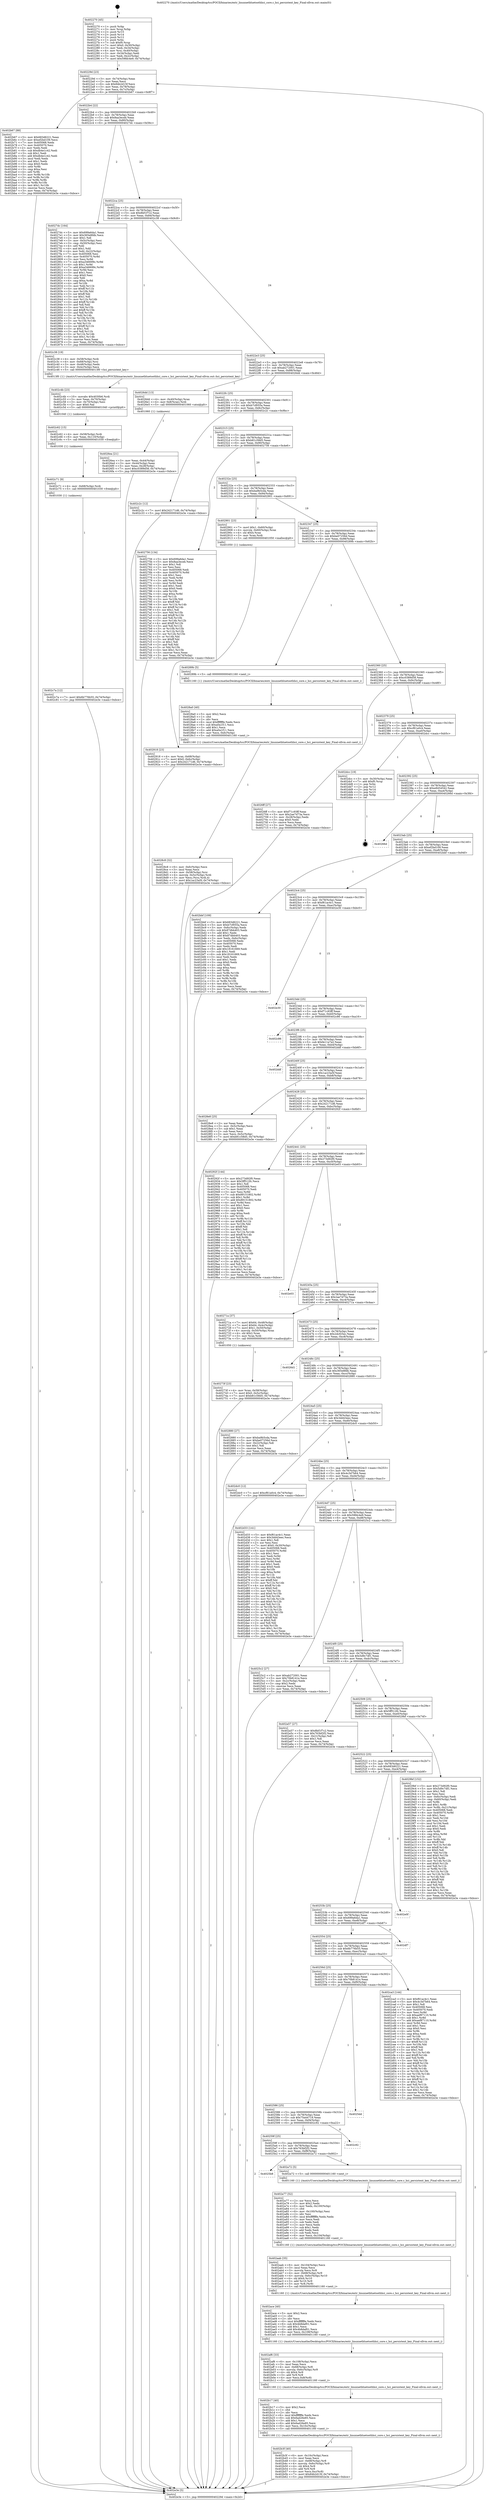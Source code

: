 digraph "0x402270" {
  label = "0x402270 (/mnt/c/Users/mathe/Desktop/tcc/POCII/binaries/extr_linuxnetbluetoothhci_core.c_hci_persistent_key_Final-ollvm.out::main(0))"
  labelloc = "t"
  node[shape=record]

  Entry [label="",width=0.3,height=0.3,shape=circle,fillcolor=black,style=filled]
  "0x40229d" [label="{
     0x40229d [23]\l
     | [instrs]\l
     &nbsp;&nbsp;0x40229d \<+3\>: mov -0x74(%rbp),%eax\l
     &nbsp;&nbsp;0x4022a0 \<+2\>: mov %eax,%ecx\l
     &nbsp;&nbsp;0x4022a2 \<+6\>: sub $0x84b2d15f,%ecx\l
     &nbsp;&nbsp;0x4022a8 \<+3\>: mov %eax,-0x78(%rbp)\l
     &nbsp;&nbsp;0x4022ab \<+3\>: mov %ecx,-0x7c(%rbp)\l
     &nbsp;&nbsp;0x4022ae \<+6\>: je 0000000000402b67 \<main+0x8f7\>\l
  }"]
  "0x402b67" [label="{
     0x402b67 [88]\l
     | [instrs]\l
     &nbsp;&nbsp;0x402b67 \<+5\>: mov $0x683d6221,%eax\l
     &nbsp;&nbsp;0x402b6c \<+5\>: mov $0xef2bd109,%ecx\l
     &nbsp;&nbsp;0x402b71 \<+7\>: mov 0x405068,%edx\l
     &nbsp;&nbsp;0x402b78 \<+7\>: mov 0x405070,%esi\l
     &nbsp;&nbsp;0x402b7f \<+2\>: mov %edx,%edi\l
     &nbsp;&nbsp;0x402b81 \<+6\>: sub $0xdb4e1c42,%edi\l
     &nbsp;&nbsp;0x402b87 \<+3\>: sub $0x1,%edi\l
     &nbsp;&nbsp;0x402b8a \<+6\>: add $0xdb4e1c42,%edi\l
     &nbsp;&nbsp;0x402b90 \<+3\>: imul %edi,%edx\l
     &nbsp;&nbsp;0x402b93 \<+3\>: and $0x1,%edx\l
     &nbsp;&nbsp;0x402b96 \<+3\>: cmp $0x0,%edx\l
     &nbsp;&nbsp;0x402b99 \<+4\>: sete %r8b\l
     &nbsp;&nbsp;0x402b9d \<+3\>: cmp $0xa,%esi\l
     &nbsp;&nbsp;0x402ba0 \<+4\>: setl %r9b\l
     &nbsp;&nbsp;0x402ba4 \<+3\>: mov %r8b,%r10b\l
     &nbsp;&nbsp;0x402ba7 \<+3\>: and %r9b,%r10b\l
     &nbsp;&nbsp;0x402baa \<+3\>: xor %r9b,%r8b\l
     &nbsp;&nbsp;0x402bad \<+3\>: or %r8b,%r10b\l
     &nbsp;&nbsp;0x402bb0 \<+4\>: test $0x1,%r10b\l
     &nbsp;&nbsp;0x402bb4 \<+3\>: cmovne %ecx,%eax\l
     &nbsp;&nbsp;0x402bb7 \<+3\>: mov %eax,-0x74(%rbp)\l
     &nbsp;&nbsp;0x402bba \<+5\>: jmp 0000000000402e3e \<main+0xbce\>\l
  }"]
  "0x4022b4" [label="{
     0x4022b4 [22]\l
     | [instrs]\l
     &nbsp;&nbsp;0x4022b4 \<+5\>: jmp 00000000004022b9 \<main+0x49\>\l
     &nbsp;&nbsp;0x4022b9 \<+3\>: mov -0x78(%rbp),%eax\l
     &nbsp;&nbsp;0x4022bc \<+5\>: sub $0x8aa3eceb,%eax\l
     &nbsp;&nbsp;0x4022c1 \<+3\>: mov %eax,-0x80(%rbp)\l
     &nbsp;&nbsp;0x4022c4 \<+6\>: je 00000000004027dc \<main+0x56c\>\l
  }"]
  Exit [label="",width=0.3,height=0.3,shape=circle,fillcolor=black,style=filled,peripheries=2]
  "0x4027dc" [label="{
     0x4027dc [164]\l
     | [instrs]\l
     &nbsp;&nbsp;0x4027dc \<+5\>: mov $0x699a6da1,%eax\l
     &nbsp;&nbsp;0x4027e1 \<+5\>: mov $0x365e8fdb,%ecx\l
     &nbsp;&nbsp;0x4027e6 \<+2\>: mov $0x1,%dl\l
     &nbsp;&nbsp;0x4027e8 \<+3\>: mov -0x5c(%rbp),%esi\l
     &nbsp;&nbsp;0x4027eb \<+3\>: cmp -0x50(%rbp),%esi\l
     &nbsp;&nbsp;0x4027ee \<+4\>: setl %dil\l
     &nbsp;&nbsp;0x4027f2 \<+4\>: and $0x1,%dil\l
     &nbsp;&nbsp;0x4027f6 \<+4\>: mov %dil,-0x22(%rbp)\l
     &nbsp;&nbsp;0x4027fa \<+7\>: mov 0x405068,%esi\l
     &nbsp;&nbsp;0x402801 \<+8\>: mov 0x405070,%r8d\l
     &nbsp;&nbsp;0x402809 \<+3\>: mov %esi,%r9d\l
     &nbsp;&nbsp;0x40280c \<+7\>: sub $0xa346699c,%r9d\l
     &nbsp;&nbsp;0x402813 \<+4\>: sub $0x1,%r9d\l
     &nbsp;&nbsp;0x402817 \<+7\>: add $0xa346699c,%r9d\l
     &nbsp;&nbsp;0x40281e \<+4\>: imul %r9d,%esi\l
     &nbsp;&nbsp;0x402822 \<+3\>: and $0x1,%esi\l
     &nbsp;&nbsp;0x402825 \<+3\>: cmp $0x0,%esi\l
     &nbsp;&nbsp;0x402828 \<+4\>: sete %dil\l
     &nbsp;&nbsp;0x40282c \<+4\>: cmp $0xa,%r8d\l
     &nbsp;&nbsp;0x402830 \<+4\>: setl %r10b\l
     &nbsp;&nbsp;0x402834 \<+3\>: mov %dil,%r11b\l
     &nbsp;&nbsp;0x402837 \<+4\>: xor $0xff,%r11b\l
     &nbsp;&nbsp;0x40283b \<+3\>: mov %r10b,%bl\l
     &nbsp;&nbsp;0x40283e \<+3\>: xor $0xff,%bl\l
     &nbsp;&nbsp;0x402841 \<+3\>: xor $0x1,%dl\l
     &nbsp;&nbsp;0x402844 \<+3\>: mov %r11b,%r14b\l
     &nbsp;&nbsp;0x402847 \<+4\>: and $0xff,%r14b\l
     &nbsp;&nbsp;0x40284b \<+3\>: and %dl,%dil\l
     &nbsp;&nbsp;0x40284e \<+3\>: mov %bl,%r15b\l
     &nbsp;&nbsp;0x402851 \<+4\>: and $0xff,%r15b\l
     &nbsp;&nbsp;0x402855 \<+3\>: and %dl,%r10b\l
     &nbsp;&nbsp;0x402858 \<+3\>: or %dil,%r14b\l
     &nbsp;&nbsp;0x40285b \<+3\>: or %r10b,%r15b\l
     &nbsp;&nbsp;0x40285e \<+3\>: xor %r15b,%r14b\l
     &nbsp;&nbsp;0x402861 \<+3\>: or %bl,%r11b\l
     &nbsp;&nbsp;0x402864 \<+4\>: xor $0xff,%r11b\l
     &nbsp;&nbsp;0x402868 \<+3\>: or $0x1,%dl\l
     &nbsp;&nbsp;0x40286b \<+3\>: and %dl,%r11b\l
     &nbsp;&nbsp;0x40286e \<+3\>: or %r11b,%r14b\l
     &nbsp;&nbsp;0x402871 \<+4\>: test $0x1,%r14b\l
     &nbsp;&nbsp;0x402875 \<+3\>: cmovne %ecx,%eax\l
     &nbsp;&nbsp;0x402878 \<+3\>: mov %eax,-0x74(%rbp)\l
     &nbsp;&nbsp;0x40287b \<+5\>: jmp 0000000000402e3e \<main+0xbce\>\l
  }"]
  "0x4022ca" [label="{
     0x4022ca [25]\l
     | [instrs]\l
     &nbsp;&nbsp;0x4022ca \<+5\>: jmp 00000000004022cf \<main+0x5f\>\l
     &nbsp;&nbsp;0x4022cf \<+3\>: mov -0x78(%rbp),%eax\l
     &nbsp;&nbsp;0x4022d2 \<+5\>: sub $0x8bf1f7c2,%eax\l
     &nbsp;&nbsp;0x4022d7 \<+6\>: mov %eax,-0x84(%rbp)\l
     &nbsp;&nbsp;0x4022dd \<+6\>: je 0000000000402c38 \<main+0x9c8\>\l
  }"]
  "0x402c7a" [label="{
     0x402c7a [12]\l
     | [instrs]\l
     &nbsp;&nbsp;0x402c7a \<+7\>: movl $0x6b776b55,-0x74(%rbp)\l
     &nbsp;&nbsp;0x402c81 \<+5\>: jmp 0000000000402e3e \<main+0xbce\>\l
  }"]
  "0x402c38" [label="{
     0x402c38 [19]\l
     | [instrs]\l
     &nbsp;&nbsp;0x402c38 \<+4\>: mov -0x58(%rbp),%rdi\l
     &nbsp;&nbsp;0x402c3c \<+4\>: mov -0x68(%rbp),%rsi\l
     &nbsp;&nbsp;0x402c40 \<+3\>: mov -0x48(%rbp),%edx\l
     &nbsp;&nbsp;0x402c43 \<+3\>: mov -0x4c(%rbp),%ecx\l
     &nbsp;&nbsp;0x402c46 \<+5\>: call 00000000004013f0 \<hci_persistent_key\>\l
     | [calls]\l
     &nbsp;&nbsp;0x4013f0 \{1\} (/mnt/c/Users/mathe/Desktop/tcc/POCII/binaries/extr_linuxnetbluetoothhci_core.c_hci_persistent_key_Final-ollvm.out::hci_persistent_key)\l
  }"]
  "0x4022e3" [label="{
     0x4022e3 [25]\l
     | [instrs]\l
     &nbsp;&nbsp;0x4022e3 \<+5\>: jmp 00000000004022e8 \<main+0x78\>\l
     &nbsp;&nbsp;0x4022e8 \<+3\>: mov -0x78(%rbp),%eax\l
     &nbsp;&nbsp;0x4022eb \<+5\>: sub $0xab272001,%eax\l
     &nbsp;&nbsp;0x4022f0 \<+6\>: mov %eax,-0x88(%rbp)\l
     &nbsp;&nbsp;0x4022f6 \<+6\>: je 00000000004026dd \<main+0x46d\>\l
  }"]
  "0x402c71" [label="{
     0x402c71 [9]\l
     | [instrs]\l
     &nbsp;&nbsp;0x402c71 \<+4\>: mov -0x68(%rbp),%rdi\l
     &nbsp;&nbsp;0x402c75 \<+5\>: call 0000000000401030 \<free@plt\>\l
     | [calls]\l
     &nbsp;&nbsp;0x401030 \{1\} (unknown)\l
  }"]
  "0x4026dd" [label="{
     0x4026dd [13]\l
     | [instrs]\l
     &nbsp;&nbsp;0x4026dd \<+4\>: mov -0x40(%rbp),%rax\l
     &nbsp;&nbsp;0x4026e1 \<+4\>: mov 0x8(%rax),%rdi\l
     &nbsp;&nbsp;0x4026e5 \<+5\>: call 0000000000401060 \<atoi@plt\>\l
     | [calls]\l
     &nbsp;&nbsp;0x401060 \{1\} (unknown)\l
  }"]
  "0x4022fc" [label="{
     0x4022fc [25]\l
     | [instrs]\l
     &nbsp;&nbsp;0x4022fc \<+5\>: jmp 0000000000402301 \<main+0x91\>\l
     &nbsp;&nbsp;0x402301 \<+3\>: mov -0x78(%rbp),%eax\l
     &nbsp;&nbsp;0x402304 \<+5\>: sub $0xb7cf055a,%eax\l
     &nbsp;&nbsp;0x402309 \<+6\>: mov %eax,-0x8c(%rbp)\l
     &nbsp;&nbsp;0x40230f \<+6\>: je 0000000000402c2c \<main+0x9bc\>\l
  }"]
  "0x402c62" [label="{
     0x402c62 [15]\l
     | [instrs]\l
     &nbsp;&nbsp;0x402c62 \<+4\>: mov -0x58(%rbp),%rdi\l
     &nbsp;&nbsp;0x402c66 \<+6\>: mov %eax,-0x110(%rbp)\l
     &nbsp;&nbsp;0x402c6c \<+5\>: call 0000000000401030 \<free@plt\>\l
     | [calls]\l
     &nbsp;&nbsp;0x401030 \{1\} (unknown)\l
  }"]
  "0x402c2c" [label="{
     0x402c2c [12]\l
     | [instrs]\l
     &nbsp;&nbsp;0x402c2c \<+7\>: movl $0x242171d6,-0x74(%rbp)\l
     &nbsp;&nbsp;0x402c33 \<+5\>: jmp 0000000000402e3e \<main+0xbce\>\l
  }"]
  "0x402315" [label="{
     0x402315 [25]\l
     | [instrs]\l
     &nbsp;&nbsp;0x402315 \<+5\>: jmp 000000000040231a \<main+0xaa\>\l
     &nbsp;&nbsp;0x40231a \<+3\>: mov -0x78(%rbp),%eax\l
     &nbsp;&nbsp;0x40231d \<+5\>: sub $0xb81c58d5,%eax\l
     &nbsp;&nbsp;0x402322 \<+6\>: mov %eax,-0x90(%rbp)\l
     &nbsp;&nbsp;0x402328 \<+6\>: je 0000000000402756 \<main+0x4e6\>\l
  }"]
  "0x402c4b" [label="{
     0x402c4b [23]\l
     | [instrs]\l
     &nbsp;&nbsp;0x402c4b \<+10\>: movabs $0x4030b6,%rdi\l
     &nbsp;&nbsp;0x402c55 \<+3\>: mov %eax,-0x70(%rbp)\l
     &nbsp;&nbsp;0x402c58 \<+3\>: mov -0x70(%rbp),%esi\l
     &nbsp;&nbsp;0x402c5b \<+2\>: mov $0x0,%al\l
     &nbsp;&nbsp;0x402c5d \<+5\>: call 0000000000401040 \<printf@plt\>\l
     | [calls]\l
     &nbsp;&nbsp;0x401040 \{1\} (unknown)\l
  }"]
  "0x402756" [label="{
     0x402756 [134]\l
     | [instrs]\l
     &nbsp;&nbsp;0x402756 \<+5\>: mov $0x699a6da1,%eax\l
     &nbsp;&nbsp;0x40275b \<+5\>: mov $0x8aa3eceb,%ecx\l
     &nbsp;&nbsp;0x402760 \<+2\>: mov $0x1,%dl\l
     &nbsp;&nbsp;0x402762 \<+2\>: xor %esi,%esi\l
     &nbsp;&nbsp;0x402764 \<+7\>: mov 0x405068,%edi\l
     &nbsp;&nbsp;0x40276b \<+8\>: mov 0x405070,%r8d\l
     &nbsp;&nbsp;0x402773 \<+3\>: sub $0x1,%esi\l
     &nbsp;&nbsp;0x402776 \<+3\>: mov %edi,%r9d\l
     &nbsp;&nbsp;0x402779 \<+3\>: add %esi,%r9d\l
     &nbsp;&nbsp;0x40277c \<+4\>: imul %r9d,%edi\l
     &nbsp;&nbsp;0x402780 \<+3\>: and $0x1,%edi\l
     &nbsp;&nbsp;0x402783 \<+3\>: cmp $0x0,%edi\l
     &nbsp;&nbsp;0x402786 \<+4\>: sete %r10b\l
     &nbsp;&nbsp;0x40278a \<+4\>: cmp $0xa,%r8d\l
     &nbsp;&nbsp;0x40278e \<+4\>: setl %r11b\l
     &nbsp;&nbsp;0x402792 \<+3\>: mov %r10b,%bl\l
     &nbsp;&nbsp;0x402795 \<+3\>: xor $0xff,%bl\l
     &nbsp;&nbsp;0x402798 \<+3\>: mov %r11b,%r14b\l
     &nbsp;&nbsp;0x40279b \<+4\>: xor $0xff,%r14b\l
     &nbsp;&nbsp;0x40279f \<+3\>: xor $0x1,%dl\l
     &nbsp;&nbsp;0x4027a2 \<+3\>: mov %bl,%r15b\l
     &nbsp;&nbsp;0x4027a5 \<+4\>: and $0xff,%r15b\l
     &nbsp;&nbsp;0x4027a9 \<+3\>: and %dl,%r10b\l
     &nbsp;&nbsp;0x4027ac \<+3\>: mov %r14b,%r12b\l
     &nbsp;&nbsp;0x4027af \<+4\>: and $0xff,%r12b\l
     &nbsp;&nbsp;0x4027b3 \<+3\>: and %dl,%r11b\l
     &nbsp;&nbsp;0x4027b6 \<+3\>: or %r10b,%r15b\l
     &nbsp;&nbsp;0x4027b9 \<+3\>: or %r11b,%r12b\l
     &nbsp;&nbsp;0x4027bc \<+3\>: xor %r12b,%r15b\l
     &nbsp;&nbsp;0x4027bf \<+3\>: or %r14b,%bl\l
     &nbsp;&nbsp;0x4027c2 \<+3\>: xor $0xff,%bl\l
     &nbsp;&nbsp;0x4027c5 \<+3\>: or $0x1,%dl\l
     &nbsp;&nbsp;0x4027c8 \<+2\>: and %dl,%bl\l
     &nbsp;&nbsp;0x4027ca \<+3\>: or %bl,%r15b\l
     &nbsp;&nbsp;0x4027cd \<+4\>: test $0x1,%r15b\l
     &nbsp;&nbsp;0x4027d1 \<+3\>: cmovne %ecx,%eax\l
     &nbsp;&nbsp;0x4027d4 \<+3\>: mov %eax,-0x74(%rbp)\l
     &nbsp;&nbsp;0x4027d7 \<+5\>: jmp 0000000000402e3e \<main+0xbce\>\l
  }"]
  "0x40232e" [label="{
     0x40232e [25]\l
     | [instrs]\l
     &nbsp;&nbsp;0x40232e \<+5\>: jmp 0000000000402333 \<main+0xc3\>\l
     &nbsp;&nbsp;0x402333 \<+3\>: mov -0x78(%rbp),%eax\l
     &nbsp;&nbsp;0x402336 \<+5\>: sub $0xba9b5cda,%eax\l
     &nbsp;&nbsp;0x40233b \<+6\>: mov %eax,-0x94(%rbp)\l
     &nbsp;&nbsp;0x402341 \<+6\>: je 0000000000402901 \<main+0x691\>\l
  }"]
  "0x402b3f" [label="{
     0x402b3f [40]\l
     | [instrs]\l
     &nbsp;&nbsp;0x402b3f \<+6\>: mov -0x10c(%rbp),%ecx\l
     &nbsp;&nbsp;0x402b45 \<+3\>: imul %eax,%ecx\l
     &nbsp;&nbsp;0x402b48 \<+4\>: mov -0x68(%rbp),%r8\l
     &nbsp;&nbsp;0x402b4c \<+4\>: movslq -0x6c(%rbp),%r9\l
     &nbsp;&nbsp;0x402b50 \<+4\>: shl $0x4,%r9\l
     &nbsp;&nbsp;0x402b54 \<+3\>: add %r9,%r8\l
     &nbsp;&nbsp;0x402b57 \<+4\>: mov %ecx,0xc(%r8)\l
     &nbsp;&nbsp;0x402b5b \<+7\>: movl $0x84b2d15f,-0x74(%rbp)\l
     &nbsp;&nbsp;0x402b62 \<+5\>: jmp 0000000000402e3e \<main+0xbce\>\l
  }"]
  "0x402901" [label="{
     0x402901 [23]\l
     | [instrs]\l
     &nbsp;&nbsp;0x402901 \<+7\>: movl $0x1,-0x60(%rbp)\l
     &nbsp;&nbsp;0x402908 \<+4\>: movslq -0x60(%rbp),%rax\l
     &nbsp;&nbsp;0x40290c \<+4\>: shl $0x4,%rax\l
     &nbsp;&nbsp;0x402910 \<+3\>: mov %rax,%rdi\l
     &nbsp;&nbsp;0x402913 \<+5\>: call 0000000000401050 \<malloc@plt\>\l
     | [calls]\l
     &nbsp;&nbsp;0x401050 \{1\} (unknown)\l
  }"]
  "0x402347" [label="{
     0x402347 [25]\l
     | [instrs]\l
     &nbsp;&nbsp;0x402347 \<+5\>: jmp 000000000040234c \<main+0xdc\>\l
     &nbsp;&nbsp;0x40234c \<+3\>: mov -0x78(%rbp),%eax\l
     &nbsp;&nbsp;0x40234f \<+5\>: sub $0xbe07256d,%eax\l
     &nbsp;&nbsp;0x402354 \<+6\>: mov %eax,-0x98(%rbp)\l
     &nbsp;&nbsp;0x40235a \<+6\>: je 000000000040289b \<main+0x62b\>\l
  }"]
  "0x402b17" [label="{
     0x402b17 [40]\l
     | [instrs]\l
     &nbsp;&nbsp;0x402b17 \<+5\>: mov $0x2,%ecx\l
     &nbsp;&nbsp;0x402b1c \<+1\>: cltd\l
     &nbsp;&nbsp;0x402b1d \<+2\>: idiv %ecx\l
     &nbsp;&nbsp;0x402b1f \<+6\>: imul $0xfffffffe,%edx,%ecx\l
     &nbsp;&nbsp;0x402b25 \<+6\>: sub $0x6ad26e85,%ecx\l
     &nbsp;&nbsp;0x402b2b \<+3\>: add $0x1,%ecx\l
     &nbsp;&nbsp;0x402b2e \<+6\>: add $0x6ad26e85,%ecx\l
     &nbsp;&nbsp;0x402b34 \<+6\>: mov %ecx,-0x10c(%rbp)\l
     &nbsp;&nbsp;0x402b3a \<+5\>: call 0000000000401160 \<next_i\>\l
     | [calls]\l
     &nbsp;&nbsp;0x401160 \{1\} (/mnt/c/Users/mathe/Desktop/tcc/POCII/binaries/extr_linuxnetbluetoothhci_core.c_hci_persistent_key_Final-ollvm.out::next_i)\l
  }"]
  "0x40289b" [label="{
     0x40289b [5]\l
     | [instrs]\l
     &nbsp;&nbsp;0x40289b \<+5\>: call 0000000000401160 \<next_i\>\l
     | [calls]\l
     &nbsp;&nbsp;0x401160 \{1\} (/mnt/c/Users/mathe/Desktop/tcc/POCII/binaries/extr_linuxnetbluetoothhci_core.c_hci_persistent_key_Final-ollvm.out::next_i)\l
  }"]
  "0x402360" [label="{
     0x402360 [25]\l
     | [instrs]\l
     &nbsp;&nbsp;0x402360 \<+5\>: jmp 0000000000402365 \<main+0xf5\>\l
     &nbsp;&nbsp;0x402365 \<+3\>: mov -0x78(%rbp),%eax\l
     &nbsp;&nbsp;0x402368 \<+5\>: sub $0xc0389d58,%eax\l
     &nbsp;&nbsp;0x40236d \<+6\>: mov %eax,-0x9c(%rbp)\l
     &nbsp;&nbsp;0x402373 \<+6\>: je 00000000004026ff \<main+0x48f\>\l
  }"]
  "0x402af6" [label="{
     0x402af6 [33]\l
     | [instrs]\l
     &nbsp;&nbsp;0x402af6 \<+6\>: mov -0x108(%rbp),%ecx\l
     &nbsp;&nbsp;0x402afc \<+3\>: imul %eax,%ecx\l
     &nbsp;&nbsp;0x402aff \<+4\>: mov -0x68(%rbp),%r8\l
     &nbsp;&nbsp;0x402b03 \<+4\>: movslq -0x6c(%rbp),%r9\l
     &nbsp;&nbsp;0x402b07 \<+4\>: shl $0x4,%r9\l
     &nbsp;&nbsp;0x402b0b \<+3\>: add %r9,%r8\l
     &nbsp;&nbsp;0x402b0e \<+4\>: mov %ecx,0x8(%r8)\l
     &nbsp;&nbsp;0x402b12 \<+5\>: call 0000000000401160 \<next_i\>\l
     | [calls]\l
     &nbsp;&nbsp;0x401160 \{1\} (/mnt/c/Users/mathe/Desktop/tcc/POCII/binaries/extr_linuxnetbluetoothhci_core.c_hci_persistent_key_Final-ollvm.out::next_i)\l
  }"]
  "0x4026ff" [label="{
     0x4026ff [27]\l
     | [instrs]\l
     &nbsp;&nbsp;0x4026ff \<+5\>: mov $0xf71c93ff,%eax\l
     &nbsp;&nbsp;0x402704 \<+5\>: mov $0x2ae7d73a,%ecx\l
     &nbsp;&nbsp;0x402709 \<+3\>: mov -0x28(%rbp),%edx\l
     &nbsp;&nbsp;0x40270c \<+3\>: cmp $0x0,%edx\l
     &nbsp;&nbsp;0x40270f \<+3\>: cmove %ecx,%eax\l
     &nbsp;&nbsp;0x402712 \<+3\>: mov %eax,-0x74(%rbp)\l
     &nbsp;&nbsp;0x402715 \<+5\>: jmp 0000000000402e3e \<main+0xbce\>\l
  }"]
  "0x402379" [label="{
     0x402379 [25]\l
     | [instrs]\l
     &nbsp;&nbsp;0x402379 \<+5\>: jmp 000000000040237e \<main+0x10e\>\l
     &nbsp;&nbsp;0x40237e \<+3\>: mov -0x78(%rbp),%eax\l
     &nbsp;&nbsp;0x402381 \<+5\>: sub $0xcf61a0c4,%eax\l
     &nbsp;&nbsp;0x402386 \<+6\>: mov %eax,-0xa0(%rbp)\l
     &nbsp;&nbsp;0x40238c \<+6\>: je 0000000000402dcc \<main+0xb5c\>\l
  }"]
  "0x402ace" [label="{
     0x402ace [40]\l
     | [instrs]\l
     &nbsp;&nbsp;0x402ace \<+5\>: mov $0x2,%ecx\l
     &nbsp;&nbsp;0x402ad3 \<+1\>: cltd\l
     &nbsp;&nbsp;0x402ad4 \<+2\>: idiv %ecx\l
     &nbsp;&nbsp;0x402ad6 \<+6\>: imul $0xfffffffe,%edx,%ecx\l
     &nbsp;&nbsp;0x402adc \<+6\>: sub $0x4b8daf01,%ecx\l
     &nbsp;&nbsp;0x402ae2 \<+3\>: add $0x1,%ecx\l
     &nbsp;&nbsp;0x402ae5 \<+6\>: add $0x4b8daf01,%ecx\l
     &nbsp;&nbsp;0x402aeb \<+6\>: mov %ecx,-0x108(%rbp)\l
     &nbsp;&nbsp;0x402af1 \<+5\>: call 0000000000401160 \<next_i\>\l
     | [calls]\l
     &nbsp;&nbsp;0x401160 \{1\} (/mnt/c/Users/mathe/Desktop/tcc/POCII/binaries/extr_linuxnetbluetoothhci_core.c_hci_persistent_key_Final-ollvm.out::next_i)\l
  }"]
  "0x402dcc" [label="{
     0x402dcc [19]\l
     | [instrs]\l
     &nbsp;&nbsp;0x402dcc \<+3\>: mov -0x30(%rbp),%eax\l
     &nbsp;&nbsp;0x402dcf \<+7\>: add $0xf0,%rsp\l
     &nbsp;&nbsp;0x402dd6 \<+1\>: pop %rbx\l
     &nbsp;&nbsp;0x402dd7 \<+2\>: pop %r12\l
     &nbsp;&nbsp;0x402dd9 \<+2\>: pop %r14\l
     &nbsp;&nbsp;0x402ddb \<+2\>: pop %r15\l
     &nbsp;&nbsp;0x402ddd \<+1\>: pop %rbp\l
     &nbsp;&nbsp;0x402dde \<+1\>: ret\l
  }"]
  "0x402392" [label="{
     0x402392 [25]\l
     | [instrs]\l
     &nbsp;&nbsp;0x402392 \<+5\>: jmp 0000000000402397 \<main+0x127\>\l
     &nbsp;&nbsp;0x402397 \<+3\>: mov -0x78(%rbp),%eax\l
     &nbsp;&nbsp;0x40239a \<+5\>: sub $0xe8454542,%eax\l
     &nbsp;&nbsp;0x40239f \<+6\>: mov %eax,-0xa4(%rbp)\l
     &nbsp;&nbsp;0x4023a5 \<+6\>: je 000000000040266d \<main+0x3fd\>\l
  }"]
  "0x402aab" [label="{
     0x402aab [35]\l
     | [instrs]\l
     &nbsp;&nbsp;0x402aab \<+6\>: mov -0x104(%rbp),%ecx\l
     &nbsp;&nbsp;0x402ab1 \<+3\>: imul %eax,%ecx\l
     &nbsp;&nbsp;0x402ab4 \<+3\>: movslq %ecx,%r8\l
     &nbsp;&nbsp;0x402ab7 \<+4\>: mov -0x68(%rbp),%r9\l
     &nbsp;&nbsp;0x402abb \<+4\>: movslq -0x6c(%rbp),%r10\l
     &nbsp;&nbsp;0x402abf \<+4\>: shl $0x4,%r10\l
     &nbsp;&nbsp;0x402ac3 \<+3\>: add %r10,%r9\l
     &nbsp;&nbsp;0x402ac6 \<+3\>: mov %r8,(%r9)\l
     &nbsp;&nbsp;0x402ac9 \<+5\>: call 0000000000401160 \<next_i\>\l
     | [calls]\l
     &nbsp;&nbsp;0x401160 \{1\} (/mnt/c/Users/mathe/Desktop/tcc/POCII/binaries/extr_linuxnetbluetoothhci_core.c_hci_persistent_key_Final-ollvm.out::next_i)\l
  }"]
  "0x40266d" [label="{
     0x40266d\l
  }", style=dashed]
  "0x4023ab" [label="{
     0x4023ab [25]\l
     | [instrs]\l
     &nbsp;&nbsp;0x4023ab \<+5\>: jmp 00000000004023b0 \<main+0x140\>\l
     &nbsp;&nbsp;0x4023b0 \<+3\>: mov -0x78(%rbp),%eax\l
     &nbsp;&nbsp;0x4023b3 \<+5\>: sub $0xef2bd109,%eax\l
     &nbsp;&nbsp;0x4023b8 \<+6\>: mov %eax,-0xa8(%rbp)\l
     &nbsp;&nbsp;0x4023be \<+6\>: je 0000000000402bbf \<main+0x94f\>\l
  }"]
  "0x402a77" [label="{
     0x402a77 [52]\l
     | [instrs]\l
     &nbsp;&nbsp;0x402a77 \<+2\>: xor %ecx,%ecx\l
     &nbsp;&nbsp;0x402a79 \<+5\>: mov $0x2,%edx\l
     &nbsp;&nbsp;0x402a7e \<+6\>: mov %edx,-0x100(%rbp)\l
     &nbsp;&nbsp;0x402a84 \<+1\>: cltd\l
     &nbsp;&nbsp;0x402a85 \<+6\>: mov -0x100(%rbp),%esi\l
     &nbsp;&nbsp;0x402a8b \<+2\>: idiv %esi\l
     &nbsp;&nbsp;0x402a8d \<+6\>: imul $0xfffffffe,%edx,%edx\l
     &nbsp;&nbsp;0x402a93 \<+2\>: mov %ecx,%edi\l
     &nbsp;&nbsp;0x402a95 \<+2\>: sub %edx,%edi\l
     &nbsp;&nbsp;0x402a97 \<+2\>: mov %ecx,%edx\l
     &nbsp;&nbsp;0x402a99 \<+3\>: sub $0x1,%edx\l
     &nbsp;&nbsp;0x402a9c \<+2\>: add %edx,%edi\l
     &nbsp;&nbsp;0x402a9e \<+2\>: sub %edi,%ecx\l
     &nbsp;&nbsp;0x402aa0 \<+6\>: mov %ecx,-0x104(%rbp)\l
     &nbsp;&nbsp;0x402aa6 \<+5\>: call 0000000000401160 \<next_i\>\l
     | [calls]\l
     &nbsp;&nbsp;0x401160 \{1\} (/mnt/c/Users/mathe/Desktop/tcc/POCII/binaries/extr_linuxnetbluetoothhci_core.c_hci_persistent_key_Final-ollvm.out::next_i)\l
  }"]
  "0x402bbf" [label="{
     0x402bbf [109]\l
     | [instrs]\l
     &nbsp;&nbsp;0x402bbf \<+5\>: mov $0x683d6221,%eax\l
     &nbsp;&nbsp;0x402bc4 \<+5\>: mov $0xb7cf055a,%ecx\l
     &nbsp;&nbsp;0x402bc9 \<+3\>: mov -0x6c(%rbp),%edx\l
     &nbsp;&nbsp;0x402bcc \<+6\>: sub $0x87dbb403,%edx\l
     &nbsp;&nbsp;0x402bd2 \<+3\>: add $0x1,%edx\l
     &nbsp;&nbsp;0x402bd5 \<+6\>: add $0x87dbb403,%edx\l
     &nbsp;&nbsp;0x402bdb \<+3\>: mov %edx,-0x6c(%rbp)\l
     &nbsp;&nbsp;0x402bde \<+7\>: mov 0x405068,%edx\l
     &nbsp;&nbsp;0x402be5 \<+7\>: mov 0x405070,%esi\l
     &nbsp;&nbsp;0x402bec \<+2\>: mov %edx,%edi\l
     &nbsp;&nbsp;0x402bee \<+6\>: add $0x18161669,%edi\l
     &nbsp;&nbsp;0x402bf4 \<+3\>: sub $0x1,%edi\l
     &nbsp;&nbsp;0x402bf7 \<+6\>: sub $0x18161669,%edi\l
     &nbsp;&nbsp;0x402bfd \<+3\>: imul %edi,%edx\l
     &nbsp;&nbsp;0x402c00 \<+3\>: and $0x1,%edx\l
     &nbsp;&nbsp;0x402c03 \<+3\>: cmp $0x0,%edx\l
     &nbsp;&nbsp;0x402c06 \<+4\>: sete %r8b\l
     &nbsp;&nbsp;0x402c0a \<+3\>: cmp $0xa,%esi\l
     &nbsp;&nbsp;0x402c0d \<+4\>: setl %r9b\l
     &nbsp;&nbsp;0x402c11 \<+3\>: mov %r8b,%r10b\l
     &nbsp;&nbsp;0x402c14 \<+3\>: and %r9b,%r10b\l
     &nbsp;&nbsp;0x402c17 \<+3\>: xor %r9b,%r8b\l
     &nbsp;&nbsp;0x402c1a \<+3\>: or %r8b,%r10b\l
     &nbsp;&nbsp;0x402c1d \<+4\>: test $0x1,%r10b\l
     &nbsp;&nbsp;0x402c21 \<+3\>: cmovne %ecx,%eax\l
     &nbsp;&nbsp;0x402c24 \<+3\>: mov %eax,-0x74(%rbp)\l
     &nbsp;&nbsp;0x402c27 \<+5\>: jmp 0000000000402e3e \<main+0xbce\>\l
  }"]
  "0x4023c4" [label="{
     0x4023c4 [25]\l
     | [instrs]\l
     &nbsp;&nbsp;0x4023c4 \<+5\>: jmp 00000000004023c9 \<main+0x159\>\l
     &nbsp;&nbsp;0x4023c9 \<+3\>: mov -0x78(%rbp),%eax\l
     &nbsp;&nbsp;0x4023cc \<+5\>: sub $0xf61ac4c1,%eax\l
     &nbsp;&nbsp;0x4023d1 \<+6\>: mov %eax,-0xac(%rbp)\l
     &nbsp;&nbsp;0x4023d7 \<+6\>: je 0000000000402e30 \<main+0xbc0\>\l
  }"]
  "0x4025b8" [label="{
     0x4025b8\l
  }", style=dashed]
  "0x402e30" [label="{
     0x402e30\l
  }", style=dashed]
  "0x4023dd" [label="{
     0x4023dd [25]\l
     | [instrs]\l
     &nbsp;&nbsp;0x4023dd \<+5\>: jmp 00000000004023e2 \<main+0x172\>\l
     &nbsp;&nbsp;0x4023e2 \<+3\>: mov -0x78(%rbp),%eax\l
     &nbsp;&nbsp;0x4023e5 \<+5\>: sub $0xf71c93ff,%eax\l
     &nbsp;&nbsp;0x4023ea \<+6\>: mov %eax,-0xb0(%rbp)\l
     &nbsp;&nbsp;0x4023f0 \<+6\>: je 0000000000402c86 \<main+0xa16\>\l
  }"]
  "0x402a72" [label="{
     0x402a72 [5]\l
     | [instrs]\l
     &nbsp;&nbsp;0x402a72 \<+5\>: call 0000000000401160 \<next_i\>\l
     | [calls]\l
     &nbsp;&nbsp;0x401160 \{1\} (/mnt/c/Users/mathe/Desktop/tcc/POCII/binaries/extr_linuxnetbluetoothhci_core.c_hci_persistent_key_Final-ollvm.out::next_i)\l
  }"]
  "0x402c86" [label="{
     0x402c86\l
  }", style=dashed]
  "0x4023f6" [label="{
     0x4023f6 [25]\l
     | [instrs]\l
     &nbsp;&nbsp;0x4023f6 \<+5\>: jmp 00000000004023fb \<main+0x18b\>\l
     &nbsp;&nbsp;0x4023fb \<+3\>: mov -0x78(%rbp),%eax\l
     &nbsp;&nbsp;0x4023fe \<+5\>: sub $0xfe11a7a2,%eax\l
     &nbsp;&nbsp;0x402403 \<+6\>: mov %eax,-0xb4(%rbp)\l
     &nbsp;&nbsp;0x402409 \<+6\>: je 0000000000402ddf \<main+0xb6f\>\l
  }"]
  "0x40259f" [label="{
     0x40259f [25]\l
     | [instrs]\l
     &nbsp;&nbsp;0x40259f \<+5\>: jmp 00000000004025a4 \<main+0x334\>\l
     &nbsp;&nbsp;0x4025a4 \<+3\>: mov -0x78(%rbp),%eax\l
     &nbsp;&nbsp;0x4025a7 \<+5\>: sub $0x763bf2f2,%eax\l
     &nbsp;&nbsp;0x4025ac \<+6\>: mov %eax,-0xf8(%rbp)\l
     &nbsp;&nbsp;0x4025b2 \<+6\>: je 0000000000402a72 \<main+0x802\>\l
  }"]
  "0x402ddf" [label="{
     0x402ddf\l
  }", style=dashed]
  "0x40240f" [label="{
     0x40240f [25]\l
     | [instrs]\l
     &nbsp;&nbsp;0x40240f \<+5\>: jmp 0000000000402414 \<main+0x1a4\>\l
     &nbsp;&nbsp;0x402414 \<+3\>: mov -0x78(%rbp),%eax\l
     &nbsp;&nbsp;0x402417 \<+5\>: sub $0x1ac23a5f,%eax\l
     &nbsp;&nbsp;0x40241c \<+6\>: mov %eax,-0xb8(%rbp)\l
     &nbsp;&nbsp;0x402422 \<+6\>: je 00000000004028e8 \<main+0x678\>\l
  }"]
  "0x402c92" [label="{
     0x402c92\l
  }", style=dashed]
  "0x4028e8" [label="{
     0x4028e8 [25]\l
     | [instrs]\l
     &nbsp;&nbsp;0x4028e8 \<+2\>: xor %eax,%eax\l
     &nbsp;&nbsp;0x4028ea \<+3\>: mov -0x5c(%rbp),%ecx\l
     &nbsp;&nbsp;0x4028ed \<+3\>: sub $0x1,%eax\l
     &nbsp;&nbsp;0x4028f0 \<+2\>: sub %eax,%ecx\l
     &nbsp;&nbsp;0x4028f2 \<+3\>: mov %ecx,-0x5c(%rbp)\l
     &nbsp;&nbsp;0x4028f5 \<+7\>: movl $0xb81c58d5,-0x74(%rbp)\l
     &nbsp;&nbsp;0x4028fc \<+5\>: jmp 0000000000402e3e \<main+0xbce\>\l
  }"]
  "0x402428" [label="{
     0x402428 [25]\l
     | [instrs]\l
     &nbsp;&nbsp;0x402428 \<+5\>: jmp 000000000040242d \<main+0x1bd\>\l
     &nbsp;&nbsp;0x40242d \<+3\>: mov -0x78(%rbp),%eax\l
     &nbsp;&nbsp;0x402430 \<+5\>: sub $0x242171d6,%eax\l
     &nbsp;&nbsp;0x402435 \<+6\>: mov %eax,-0xbc(%rbp)\l
     &nbsp;&nbsp;0x40243b \<+6\>: je 000000000040292f \<main+0x6bf\>\l
  }"]
  "0x402586" [label="{
     0x402586 [25]\l
     | [instrs]\l
     &nbsp;&nbsp;0x402586 \<+5\>: jmp 000000000040258b \<main+0x31b\>\l
     &nbsp;&nbsp;0x40258b \<+3\>: mov -0x78(%rbp),%eax\l
     &nbsp;&nbsp;0x40258e \<+5\>: sub $0x75a44719,%eax\l
     &nbsp;&nbsp;0x402593 \<+6\>: mov %eax,-0xf4(%rbp)\l
     &nbsp;&nbsp;0x402599 \<+6\>: je 0000000000402c92 \<main+0xa22\>\l
  }"]
  "0x40292f" [label="{
     0x40292f [144]\l
     | [instrs]\l
     &nbsp;&nbsp;0x40292f \<+5\>: mov $0x273d92f0,%eax\l
     &nbsp;&nbsp;0x402934 \<+5\>: mov $0x5ff512fc,%ecx\l
     &nbsp;&nbsp;0x402939 \<+2\>: mov $0x1,%dl\l
     &nbsp;&nbsp;0x40293b \<+7\>: mov 0x405068,%esi\l
     &nbsp;&nbsp;0x402942 \<+7\>: mov 0x405070,%edi\l
     &nbsp;&nbsp;0x402949 \<+3\>: mov %esi,%r8d\l
     &nbsp;&nbsp;0x40294c \<+7\>: sub $0x89151802,%r8d\l
     &nbsp;&nbsp;0x402953 \<+4\>: sub $0x1,%r8d\l
     &nbsp;&nbsp;0x402957 \<+7\>: add $0x89151802,%r8d\l
     &nbsp;&nbsp;0x40295e \<+4\>: imul %r8d,%esi\l
     &nbsp;&nbsp;0x402962 \<+3\>: and $0x1,%esi\l
     &nbsp;&nbsp;0x402965 \<+3\>: cmp $0x0,%esi\l
     &nbsp;&nbsp;0x402968 \<+4\>: sete %r9b\l
     &nbsp;&nbsp;0x40296c \<+3\>: cmp $0xa,%edi\l
     &nbsp;&nbsp;0x40296f \<+4\>: setl %r10b\l
     &nbsp;&nbsp;0x402973 \<+3\>: mov %r9b,%r11b\l
     &nbsp;&nbsp;0x402976 \<+4\>: xor $0xff,%r11b\l
     &nbsp;&nbsp;0x40297a \<+3\>: mov %r10b,%bl\l
     &nbsp;&nbsp;0x40297d \<+3\>: xor $0xff,%bl\l
     &nbsp;&nbsp;0x402980 \<+3\>: xor $0x1,%dl\l
     &nbsp;&nbsp;0x402983 \<+3\>: mov %r11b,%r14b\l
     &nbsp;&nbsp;0x402986 \<+4\>: and $0xff,%r14b\l
     &nbsp;&nbsp;0x40298a \<+3\>: and %dl,%r9b\l
     &nbsp;&nbsp;0x40298d \<+3\>: mov %bl,%r15b\l
     &nbsp;&nbsp;0x402990 \<+4\>: and $0xff,%r15b\l
     &nbsp;&nbsp;0x402994 \<+3\>: and %dl,%r10b\l
     &nbsp;&nbsp;0x402997 \<+3\>: or %r9b,%r14b\l
     &nbsp;&nbsp;0x40299a \<+3\>: or %r10b,%r15b\l
     &nbsp;&nbsp;0x40299d \<+3\>: xor %r15b,%r14b\l
     &nbsp;&nbsp;0x4029a0 \<+3\>: or %bl,%r11b\l
     &nbsp;&nbsp;0x4029a3 \<+4\>: xor $0xff,%r11b\l
     &nbsp;&nbsp;0x4029a7 \<+3\>: or $0x1,%dl\l
     &nbsp;&nbsp;0x4029aa \<+3\>: and %dl,%r11b\l
     &nbsp;&nbsp;0x4029ad \<+3\>: or %r11b,%r14b\l
     &nbsp;&nbsp;0x4029b0 \<+4\>: test $0x1,%r14b\l
     &nbsp;&nbsp;0x4029b4 \<+3\>: cmovne %ecx,%eax\l
     &nbsp;&nbsp;0x4029b7 \<+3\>: mov %eax,-0x74(%rbp)\l
     &nbsp;&nbsp;0x4029ba \<+5\>: jmp 0000000000402e3e \<main+0xbce\>\l
  }"]
  "0x402441" [label="{
     0x402441 [25]\l
     | [instrs]\l
     &nbsp;&nbsp;0x402441 \<+5\>: jmp 0000000000402446 \<main+0x1d6\>\l
     &nbsp;&nbsp;0x402446 \<+3\>: mov -0x78(%rbp),%eax\l
     &nbsp;&nbsp;0x402449 \<+5\>: sub $0x273d92f0,%eax\l
     &nbsp;&nbsp;0x40244e \<+6\>: mov %eax,-0xc0(%rbp)\l
     &nbsp;&nbsp;0x402454 \<+6\>: je 0000000000402e03 \<main+0xb93\>\l
  }"]
  "0x4025dd" [label="{
     0x4025dd\l
  }", style=dashed]
  "0x402e03" [label="{
     0x402e03\l
  }", style=dashed]
  "0x40245a" [label="{
     0x40245a [25]\l
     | [instrs]\l
     &nbsp;&nbsp;0x40245a \<+5\>: jmp 000000000040245f \<main+0x1ef\>\l
     &nbsp;&nbsp;0x40245f \<+3\>: mov -0x78(%rbp),%eax\l
     &nbsp;&nbsp;0x402462 \<+5\>: sub $0x2ae7d73a,%eax\l
     &nbsp;&nbsp;0x402467 \<+6\>: mov %eax,-0xc4(%rbp)\l
     &nbsp;&nbsp;0x40246d \<+6\>: je 000000000040271a \<main+0x4aa\>\l
  }"]
  "0x40256d" [label="{
     0x40256d [25]\l
     | [instrs]\l
     &nbsp;&nbsp;0x40256d \<+5\>: jmp 0000000000402572 \<main+0x302\>\l
     &nbsp;&nbsp;0x402572 \<+3\>: mov -0x78(%rbp),%eax\l
     &nbsp;&nbsp;0x402575 \<+5\>: sub $0x70b8141e,%eax\l
     &nbsp;&nbsp;0x40257a \<+6\>: mov %eax,-0xf0(%rbp)\l
     &nbsp;&nbsp;0x402580 \<+6\>: je 00000000004025dd \<main+0x36d\>\l
  }"]
  "0x40271a" [label="{
     0x40271a [37]\l
     | [instrs]\l
     &nbsp;&nbsp;0x40271a \<+7\>: movl $0x64,-0x48(%rbp)\l
     &nbsp;&nbsp;0x402721 \<+7\>: movl $0x64,-0x4c(%rbp)\l
     &nbsp;&nbsp;0x402728 \<+7\>: movl $0x1,-0x50(%rbp)\l
     &nbsp;&nbsp;0x40272f \<+4\>: movslq -0x50(%rbp),%rax\l
     &nbsp;&nbsp;0x402733 \<+4\>: shl $0x2,%rax\l
     &nbsp;&nbsp;0x402737 \<+3\>: mov %rax,%rdi\l
     &nbsp;&nbsp;0x40273a \<+5\>: call 0000000000401050 \<malloc@plt\>\l
     | [calls]\l
     &nbsp;&nbsp;0x401050 \{1\} (unknown)\l
  }"]
  "0x402473" [label="{
     0x402473 [25]\l
     | [instrs]\l
     &nbsp;&nbsp;0x402473 \<+5\>: jmp 0000000000402478 \<main+0x208\>\l
     &nbsp;&nbsp;0x402478 \<+3\>: mov -0x78(%rbp),%eax\l
     &nbsp;&nbsp;0x40247b \<+5\>: sub $0x2dcf25ec,%eax\l
     &nbsp;&nbsp;0x402480 \<+6\>: mov %eax,-0xc8(%rbp)\l
     &nbsp;&nbsp;0x402486 \<+6\>: je 00000000004026d1 \<main+0x461\>\l
  }"]
  "0x402ca3" [label="{
     0x402ca3 [144]\l
     | [instrs]\l
     &nbsp;&nbsp;0x402ca3 \<+5\>: mov $0xf61ac4c1,%eax\l
     &nbsp;&nbsp;0x402ca8 \<+5\>: mov $0x4c3d7b64,%ecx\l
     &nbsp;&nbsp;0x402cad \<+2\>: mov $0x1,%dl\l
     &nbsp;&nbsp;0x402caf \<+7\>: mov 0x405068,%esi\l
     &nbsp;&nbsp;0x402cb6 \<+7\>: mov 0x405070,%edi\l
     &nbsp;&nbsp;0x402cbd \<+3\>: mov %esi,%r8d\l
     &nbsp;&nbsp;0x402cc0 \<+7\>: sub $0xaef87110,%r8d\l
     &nbsp;&nbsp;0x402cc7 \<+4\>: sub $0x1,%r8d\l
     &nbsp;&nbsp;0x402ccb \<+7\>: add $0xaef87110,%r8d\l
     &nbsp;&nbsp;0x402cd2 \<+4\>: imul %r8d,%esi\l
     &nbsp;&nbsp;0x402cd6 \<+3\>: and $0x1,%esi\l
     &nbsp;&nbsp;0x402cd9 \<+3\>: cmp $0x0,%esi\l
     &nbsp;&nbsp;0x402cdc \<+4\>: sete %r9b\l
     &nbsp;&nbsp;0x402ce0 \<+3\>: cmp $0xa,%edi\l
     &nbsp;&nbsp;0x402ce3 \<+4\>: setl %r10b\l
     &nbsp;&nbsp;0x402ce7 \<+3\>: mov %r9b,%r11b\l
     &nbsp;&nbsp;0x402cea \<+4\>: xor $0xff,%r11b\l
     &nbsp;&nbsp;0x402cee \<+3\>: mov %r10b,%bl\l
     &nbsp;&nbsp;0x402cf1 \<+3\>: xor $0xff,%bl\l
     &nbsp;&nbsp;0x402cf4 \<+3\>: xor $0x1,%dl\l
     &nbsp;&nbsp;0x402cf7 \<+3\>: mov %r11b,%r14b\l
     &nbsp;&nbsp;0x402cfa \<+4\>: and $0xff,%r14b\l
     &nbsp;&nbsp;0x402cfe \<+3\>: and %dl,%r9b\l
     &nbsp;&nbsp;0x402d01 \<+3\>: mov %bl,%r15b\l
     &nbsp;&nbsp;0x402d04 \<+4\>: and $0xff,%r15b\l
     &nbsp;&nbsp;0x402d08 \<+3\>: and %dl,%r10b\l
     &nbsp;&nbsp;0x402d0b \<+3\>: or %r9b,%r14b\l
     &nbsp;&nbsp;0x402d0e \<+3\>: or %r10b,%r15b\l
     &nbsp;&nbsp;0x402d11 \<+3\>: xor %r15b,%r14b\l
     &nbsp;&nbsp;0x402d14 \<+3\>: or %bl,%r11b\l
     &nbsp;&nbsp;0x402d17 \<+4\>: xor $0xff,%r11b\l
     &nbsp;&nbsp;0x402d1b \<+3\>: or $0x1,%dl\l
     &nbsp;&nbsp;0x402d1e \<+3\>: and %dl,%r11b\l
     &nbsp;&nbsp;0x402d21 \<+3\>: or %r11b,%r14b\l
     &nbsp;&nbsp;0x402d24 \<+4\>: test $0x1,%r14b\l
     &nbsp;&nbsp;0x402d28 \<+3\>: cmovne %ecx,%eax\l
     &nbsp;&nbsp;0x402d2b \<+3\>: mov %eax,-0x74(%rbp)\l
     &nbsp;&nbsp;0x402d2e \<+5\>: jmp 0000000000402e3e \<main+0xbce\>\l
  }"]
  "0x4026d1" [label="{
     0x4026d1\l
  }", style=dashed]
  "0x40248c" [label="{
     0x40248c [25]\l
     | [instrs]\l
     &nbsp;&nbsp;0x40248c \<+5\>: jmp 0000000000402491 \<main+0x221\>\l
     &nbsp;&nbsp;0x402491 \<+3\>: mov -0x78(%rbp),%eax\l
     &nbsp;&nbsp;0x402494 \<+5\>: sub $0x365e8fdb,%eax\l
     &nbsp;&nbsp;0x402499 \<+6\>: mov %eax,-0xcc(%rbp)\l
     &nbsp;&nbsp;0x40249f \<+6\>: je 0000000000402880 \<main+0x610\>\l
  }"]
  "0x402554" [label="{
     0x402554 [25]\l
     | [instrs]\l
     &nbsp;&nbsp;0x402554 \<+5\>: jmp 0000000000402559 \<main+0x2e9\>\l
     &nbsp;&nbsp;0x402559 \<+3\>: mov -0x78(%rbp),%eax\l
     &nbsp;&nbsp;0x40255c \<+5\>: sub $0x6b776b55,%eax\l
     &nbsp;&nbsp;0x402561 \<+6\>: mov %eax,-0xec(%rbp)\l
     &nbsp;&nbsp;0x402567 \<+6\>: je 0000000000402ca3 \<main+0xa33\>\l
  }"]
  "0x402880" [label="{
     0x402880 [27]\l
     | [instrs]\l
     &nbsp;&nbsp;0x402880 \<+5\>: mov $0xba9b5cda,%eax\l
     &nbsp;&nbsp;0x402885 \<+5\>: mov $0xbe07256d,%ecx\l
     &nbsp;&nbsp;0x40288a \<+3\>: mov -0x22(%rbp),%dl\l
     &nbsp;&nbsp;0x40288d \<+3\>: test $0x1,%dl\l
     &nbsp;&nbsp;0x402890 \<+3\>: cmovne %ecx,%eax\l
     &nbsp;&nbsp;0x402893 \<+3\>: mov %eax,-0x74(%rbp)\l
     &nbsp;&nbsp;0x402896 \<+5\>: jmp 0000000000402e3e \<main+0xbce\>\l
  }"]
  "0x4024a5" [label="{
     0x4024a5 [25]\l
     | [instrs]\l
     &nbsp;&nbsp;0x4024a5 \<+5\>: jmp 00000000004024aa \<main+0x23a\>\l
     &nbsp;&nbsp;0x4024aa \<+3\>: mov -0x78(%rbp),%eax\l
     &nbsp;&nbsp;0x4024ad \<+5\>: sub $0x3dd43eec,%eax\l
     &nbsp;&nbsp;0x4024b2 \<+6\>: mov %eax,-0xd0(%rbp)\l
     &nbsp;&nbsp;0x4024b8 \<+6\>: je 0000000000402dc0 \<main+0xb50\>\l
  }"]
  "0x402df7" [label="{
     0x402df7\l
  }", style=dashed]
  "0x402dc0" [label="{
     0x402dc0 [12]\l
     | [instrs]\l
     &nbsp;&nbsp;0x402dc0 \<+7\>: movl $0xcf61a0c4,-0x74(%rbp)\l
     &nbsp;&nbsp;0x402dc7 \<+5\>: jmp 0000000000402e3e \<main+0xbce\>\l
  }"]
  "0x4024be" [label="{
     0x4024be [25]\l
     | [instrs]\l
     &nbsp;&nbsp;0x4024be \<+5\>: jmp 00000000004024c3 \<main+0x253\>\l
     &nbsp;&nbsp;0x4024c3 \<+3\>: mov -0x78(%rbp),%eax\l
     &nbsp;&nbsp;0x4024c6 \<+5\>: sub $0x4c3d7b64,%eax\l
     &nbsp;&nbsp;0x4024cb \<+6\>: mov %eax,-0xd4(%rbp)\l
     &nbsp;&nbsp;0x4024d1 \<+6\>: je 0000000000402d33 \<main+0xac3\>\l
  }"]
  "0x40253b" [label="{
     0x40253b [25]\l
     | [instrs]\l
     &nbsp;&nbsp;0x40253b \<+5\>: jmp 0000000000402540 \<main+0x2d0\>\l
     &nbsp;&nbsp;0x402540 \<+3\>: mov -0x78(%rbp),%eax\l
     &nbsp;&nbsp;0x402543 \<+5\>: sub $0x699a6da1,%eax\l
     &nbsp;&nbsp;0x402548 \<+6\>: mov %eax,-0xe8(%rbp)\l
     &nbsp;&nbsp;0x40254e \<+6\>: je 0000000000402df7 \<main+0xb87\>\l
  }"]
  "0x402d33" [label="{
     0x402d33 [141]\l
     | [instrs]\l
     &nbsp;&nbsp;0x402d33 \<+5\>: mov $0xf61ac4c1,%eax\l
     &nbsp;&nbsp;0x402d38 \<+5\>: mov $0x3dd43eec,%ecx\l
     &nbsp;&nbsp;0x402d3d \<+2\>: mov $0x1,%dl\l
     &nbsp;&nbsp;0x402d3f \<+2\>: xor %esi,%esi\l
     &nbsp;&nbsp;0x402d41 \<+7\>: movl $0x0,-0x30(%rbp)\l
     &nbsp;&nbsp;0x402d48 \<+7\>: mov 0x405068,%edi\l
     &nbsp;&nbsp;0x402d4f \<+8\>: mov 0x405070,%r8d\l
     &nbsp;&nbsp;0x402d57 \<+3\>: sub $0x1,%esi\l
     &nbsp;&nbsp;0x402d5a \<+3\>: mov %edi,%r9d\l
     &nbsp;&nbsp;0x402d5d \<+3\>: add %esi,%r9d\l
     &nbsp;&nbsp;0x402d60 \<+4\>: imul %r9d,%edi\l
     &nbsp;&nbsp;0x402d64 \<+3\>: and $0x1,%edi\l
     &nbsp;&nbsp;0x402d67 \<+3\>: cmp $0x0,%edi\l
     &nbsp;&nbsp;0x402d6a \<+4\>: sete %r10b\l
     &nbsp;&nbsp;0x402d6e \<+4\>: cmp $0xa,%r8d\l
     &nbsp;&nbsp;0x402d72 \<+4\>: setl %r11b\l
     &nbsp;&nbsp;0x402d76 \<+3\>: mov %r10b,%bl\l
     &nbsp;&nbsp;0x402d79 \<+3\>: xor $0xff,%bl\l
     &nbsp;&nbsp;0x402d7c \<+3\>: mov %r11b,%r14b\l
     &nbsp;&nbsp;0x402d7f \<+4\>: xor $0xff,%r14b\l
     &nbsp;&nbsp;0x402d83 \<+3\>: xor $0x0,%dl\l
     &nbsp;&nbsp;0x402d86 \<+3\>: mov %bl,%r15b\l
     &nbsp;&nbsp;0x402d89 \<+4\>: and $0x0,%r15b\l
     &nbsp;&nbsp;0x402d8d \<+3\>: and %dl,%r10b\l
     &nbsp;&nbsp;0x402d90 \<+3\>: mov %r14b,%r12b\l
     &nbsp;&nbsp;0x402d93 \<+4\>: and $0x0,%r12b\l
     &nbsp;&nbsp;0x402d97 \<+3\>: and %dl,%r11b\l
     &nbsp;&nbsp;0x402d9a \<+3\>: or %r10b,%r15b\l
     &nbsp;&nbsp;0x402d9d \<+3\>: or %r11b,%r12b\l
     &nbsp;&nbsp;0x402da0 \<+3\>: xor %r12b,%r15b\l
     &nbsp;&nbsp;0x402da3 \<+3\>: or %r14b,%bl\l
     &nbsp;&nbsp;0x402da6 \<+3\>: xor $0xff,%bl\l
     &nbsp;&nbsp;0x402da9 \<+3\>: or $0x0,%dl\l
     &nbsp;&nbsp;0x402dac \<+2\>: and %dl,%bl\l
     &nbsp;&nbsp;0x402dae \<+3\>: or %bl,%r15b\l
     &nbsp;&nbsp;0x402db1 \<+4\>: test $0x1,%r15b\l
     &nbsp;&nbsp;0x402db5 \<+3\>: cmovne %ecx,%eax\l
     &nbsp;&nbsp;0x402db8 \<+3\>: mov %eax,-0x74(%rbp)\l
     &nbsp;&nbsp;0x402dbb \<+5\>: jmp 0000000000402e3e \<main+0xbce\>\l
  }"]
  "0x4024d7" [label="{
     0x4024d7 [25]\l
     | [instrs]\l
     &nbsp;&nbsp;0x4024d7 \<+5\>: jmp 00000000004024dc \<main+0x26c\>\l
     &nbsp;&nbsp;0x4024dc \<+3\>: mov -0x78(%rbp),%eax\l
     &nbsp;&nbsp;0x4024df \<+5\>: sub $0x59fdc4e9,%eax\l
     &nbsp;&nbsp;0x4024e4 \<+6\>: mov %eax,-0xd8(%rbp)\l
     &nbsp;&nbsp;0x4024ea \<+6\>: je 00000000004025c2 \<main+0x352\>\l
  }"]
  "0x402e0f" [label="{
     0x402e0f\l
  }", style=dashed]
  "0x4025c2" [label="{
     0x4025c2 [27]\l
     | [instrs]\l
     &nbsp;&nbsp;0x4025c2 \<+5\>: mov $0xab272001,%eax\l
     &nbsp;&nbsp;0x4025c7 \<+5\>: mov $0x70b8141e,%ecx\l
     &nbsp;&nbsp;0x4025cc \<+3\>: mov -0x2c(%rbp),%edx\l
     &nbsp;&nbsp;0x4025cf \<+3\>: cmp $0x2,%edx\l
     &nbsp;&nbsp;0x4025d2 \<+3\>: cmovne %ecx,%eax\l
     &nbsp;&nbsp;0x4025d5 \<+3\>: mov %eax,-0x74(%rbp)\l
     &nbsp;&nbsp;0x4025d8 \<+5\>: jmp 0000000000402e3e \<main+0xbce\>\l
  }"]
  "0x4024f0" [label="{
     0x4024f0 [25]\l
     | [instrs]\l
     &nbsp;&nbsp;0x4024f0 \<+5\>: jmp 00000000004024f5 \<main+0x285\>\l
     &nbsp;&nbsp;0x4024f5 \<+3\>: mov -0x78(%rbp),%eax\l
     &nbsp;&nbsp;0x4024f8 \<+5\>: sub $0x5d9c7df1,%eax\l
     &nbsp;&nbsp;0x4024fd \<+6\>: mov %eax,-0xdc(%rbp)\l
     &nbsp;&nbsp;0x402503 \<+6\>: je 0000000000402a57 \<main+0x7e7\>\l
  }"]
  "0x402e3e" [label="{
     0x402e3e [5]\l
     | [instrs]\l
     &nbsp;&nbsp;0x402e3e \<+5\>: jmp 000000000040229d \<main+0x2d\>\l
  }"]
  "0x402270" [label="{
     0x402270 [45]\l
     | [instrs]\l
     &nbsp;&nbsp;0x402270 \<+1\>: push %rbp\l
     &nbsp;&nbsp;0x402271 \<+3\>: mov %rsp,%rbp\l
     &nbsp;&nbsp;0x402274 \<+2\>: push %r15\l
     &nbsp;&nbsp;0x402276 \<+2\>: push %r14\l
     &nbsp;&nbsp;0x402278 \<+2\>: push %r12\l
     &nbsp;&nbsp;0x40227a \<+1\>: push %rbx\l
     &nbsp;&nbsp;0x40227b \<+7\>: sub $0xf0,%rsp\l
     &nbsp;&nbsp;0x402282 \<+7\>: movl $0x0,-0x30(%rbp)\l
     &nbsp;&nbsp;0x402289 \<+3\>: mov %edi,-0x34(%rbp)\l
     &nbsp;&nbsp;0x40228c \<+4\>: mov %rsi,-0x40(%rbp)\l
     &nbsp;&nbsp;0x402290 \<+3\>: mov -0x34(%rbp),%edi\l
     &nbsp;&nbsp;0x402293 \<+3\>: mov %edi,-0x2c(%rbp)\l
     &nbsp;&nbsp;0x402296 \<+7\>: movl $0x59fdc4e9,-0x74(%rbp)\l
  }"]
  "0x4026ea" [label="{
     0x4026ea [21]\l
     | [instrs]\l
     &nbsp;&nbsp;0x4026ea \<+3\>: mov %eax,-0x44(%rbp)\l
     &nbsp;&nbsp;0x4026ed \<+3\>: mov -0x44(%rbp),%eax\l
     &nbsp;&nbsp;0x4026f0 \<+3\>: mov %eax,-0x28(%rbp)\l
     &nbsp;&nbsp;0x4026f3 \<+7\>: movl $0xc0389d58,-0x74(%rbp)\l
     &nbsp;&nbsp;0x4026fa \<+5\>: jmp 0000000000402e3e \<main+0xbce\>\l
  }"]
  "0x40273f" [label="{
     0x40273f [23]\l
     | [instrs]\l
     &nbsp;&nbsp;0x40273f \<+4\>: mov %rax,-0x58(%rbp)\l
     &nbsp;&nbsp;0x402743 \<+7\>: movl $0x0,-0x5c(%rbp)\l
     &nbsp;&nbsp;0x40274a \<+7\>: movl $0xb81c58d5,-0x74(%rbp)\l
     &nbsp;&nbsp;0x402751 \<+5\>: jmp 0000000000402e3e \<main+0xbce\>\l
  }"]
  "0x4028a0" [label="{
     0x4028a0 [40]\l
     | [instrs]\l
     &nbsp;&nbsp;0x4028a0 \<+5\>: mov $0x2,%ecx\l
     &nbsp;&nbsp;0x4028a5 \<+1\>: cltd\l
     &nbsp;&nbsp;0x4028a6 \<+2\>: idiv %ecx\l
     &nbsp;&nbsp;0x4028a8 \<+6\>: imul $0xfffffffe,%edx,%ecx\l
     &nbsp;&nbsp;0x4028ae \<+6\>: sub $0xa0a1f11,%ecx\l
     &nbsp;&nbsp;0x4028b4 \<+3\>: add $0x1,%ecx\l
     &nbsp;&nbsp;0x4028b7 \<+6\>: add $0xa0a1f11,%ecx\l
     &nbsp;&nbsp;0x4028bd \<+6\>: mov %ecx,-0xfc(%rbp)\l
     &nbsp;&nbsp;0x4028c3 \<+5\>: call 0000000000401160 \<next_i\>\l
     | [calls]\l
     &nbsp;&nbsp;0x401160 \{1\} (/mnt/c/Users/mathe/Desktop/tcc/POCII/binaries/extr_linuxnetbluetoothhci_core.c_hci_persistent_key_Final-ollvm.out::next_i)\l
  }"]
  "0x4028c8" [label="{
     0x4028c8 [32]\l
     | [instrs]\l
     &nbsp;&nbsp;0x4028c8 \<+6\>: mov -0xfc(%rbp),%ecx\l
     &nbsp;&nbsp;0x4028ce \<+3\>: imul %eax,%ecx\l
     &nbsp;&nbsp;0x4028d1 \<+4\>: mov -0x58(%rbp),%rsi\l
     &nbsp;&nbsp;0x4028d5 \<+4\>: movslq -0x5c(%rbp),%rdi\l
     &nbsp;&nbsp;0x4028d9 \<+3\>: mov %ecx,(%rsi,%rdi,4)\l
     &nbsp;&nbsp;0x4028dc \<+7\>: movl $0x1ac23a5f,-0x74(%rbp)\l
     &nbsp;&nbsp;0x4028e3 \<+5\>: jmp 0000000000402e3e \<main+0xbce\>\l
  }"]
  "0x402918" [label="{
     0x402918 [23]\l
     | [instrs]\l
     &nbsp;&nbsp;0x402918 \<+4\>: mov %rax,-0x68(%rbp)\l
     &nbsp;&nbsp;0x40291c \<+7\>: movl $0x0,-0x6c(%rbp)\l
     &nbsp;&nbsp;0x402923 \<+7\>: movl $0x242171d6,-0x74(%rbp)\l
     &nbsp;&nbsp;0x40292a \<+5\>: jmp 0000000000402e3e \<main+0xbce\>\l
  }"]
  "0x402522" [label="{
     0x402522 [25]\l
     | [instrs]\l
     &nbsp;&nbsp;0x402522 \<+5\>: jmp 0000000000402527 \<main+0x2b7\>\l
     &nbsp;&nbsp;0x402527 \<+3\>: mov -0x78(%rbp),%eax\l
     &nbsp;&nbsp;0x40252a \<+5\>: sub $0x683d6221,%eax\l
     &nbsp;&nbsp;0x40252f \<+6\>: mov %eax,-0xe4(%rbp)\l
     &nbsp;&nbsp;0x402535 \<+6\>: je 0000000000402e0f \<main+0xb9f\>\l
  }"]
  "0x402a57" [label="{
     0x402a57 [27]\l
     | [instrs]\l
     &nbsp;&nbsp;0x402a57 \<+5\>: mov $0x8bf1f7c2,%eax\l
     &nbsp;&nbsp;0x402a5c \<+5\>: mov $0x763bf2f2,%ecx\l
     &nbsp;&nbsp;0x402a61 \<+3\>: mov -0x21(%rbp),%dl\l
     &nbsp;&nbsp;0x402a64 \<+3\>: test $0x1,%dl\l
     &nbsp;&nbsp;0x402a67 \<+3\>: cmovne %ecx,%eax\l
     &nbsp;&nbsp;0x402a6a \<+3\>: mov %eax,-0x74(%rbp)\l
     &nbsp;&nbsp;0x402a6d \<+5\>: jmp 0000000000402e3e \<main+0xbce\>\l
  }"]
  "0x402509" [label="{
     0x402509 [25]\l
     | [instrs]\l
     &nbsp;&nbsp;0x402509 \<+5\>: jmp 000000000040250e \<main+0x29e\>\l
     &nbsp;&nbsp;0x40250e \<+3\>: mov -0x78(%rbp),%eax\l
     &nbsp;&nbsp;0x402511 \<+5\>: sub $0x5ff512fc,%eax\l
     &nbsp;&nbsp;0x402516 \<+6\>: mov %eax,-0xe0(%rbp)\l
     &nbsp;&nbsp;0x40251c \<+6\>: je 00000000004029bf \<main+0x74f\>\l
  }"]
  "0x4029bf" [label="{
     0x4029bf [152]\l
     | [instrs]\l
     &nbsp;&nbsp;0x4029bf \<+5\>: mov $0x273d92f0,%eax\l
     &nbsp;&nbsp;0x4029c4 \<+5\>: mov $0x5d9c7df1,%ecx\l
     &nbsp;&nbsp;0x4029c9 \<+2\>: mov $0x1,%dl\l
     &nbsp;&nbsp;0x4029cb \<+2\>: xor %esi,%esi\l
     &nbsp;&nbsp;0x4029cd \<+3\>: mov -0x6c(%rbp),%edi\l
     &nbsp;&nbsp;0x4029d0 \<+3\>: cmp -0x60(%rbp),%edi\l
     &nbsp;&nbsp;0x4029d3 \<+4\>: setl %r8b\l
     &nbsp;&nbsp;0x4029d7 \<+4\>: and $0x1,%r8b\l
     &nbsp;&nbsp;0x4029db \<+4\>: mov %r8b,-0x21(%rbp)\l
     &nbsp;&nbsp;0x4029df \<+7\>: mov 0x405068,%edi\l
     &nbsp;&nbsp;0x4029e6 \<+8\>: mov 0x405070,%r9d\l
     &nbsp;&nbsp;0x4029ee \<+3\>: sub $0x1,%esi\l
     &nbsp;&nbsp;0x4029f1 \<+3\>: mov %edi,%r10d\l
     &nbsp;&nbsp;0x4029f4 \<+3\>: add %esi,%r10d\l
     &nbsp;&nbsp;0x4029f7 \<+4\>: imul %r10d,%edi\l
     &nbsp;&nbsp;0x4029fb \<+3\>: and $0x1,%edi\l
     &nbsp;&nbsp;0x4029fe \<+3\>: cmp $0x0,%edi\l
     &nbsp;&nbsp;0x402a01 \<+4\>: sete %r8b\l
     &nbsp;&nbsp;0x402a05 \<+4\>: cmp $0xa,%r9d\l
     &nbsp;&nbsp;0x402a09 \<+4\>: setl %r11b\l
     &nbsp;&nbsp;0x402a0d \<+3\>: mov %r8b,%bl\l
     &nbsp;&nbsp;0x402a10 \<+3\>: xor $0xff,%bl\l
     &nbsp;&nbsp;0x402a13 \<+3\>: mov %r11b,%r14b\l
     &nbsp;&nbsp;0x402a16 \<+4\>: xor $0xff,%r14b\l
     &nbsp;&nbsp;0x402a1a \<+3\>: xor $0x0,%dl\l
     &nbsp;&nbsp;0x402a1d \<+3\>: mov %bl,%r15b\l
     &nbsp;&nbsp;0x402a20 \<+4\>: and $0x0,%r15b\l
     &nbsp;&nbsp;0x402a24 \<+3\>: and %dl,%r8b\l
     &nbsp;&nbsp;0x402a27 \<+3\>: mov %r14b,%r12b\l
     &nbsp;&nbsp;0x402a2a \<+4\>: and $0x0,%r12b\l
     &nbsp;&nbsp;0x402a2e \<+3\>: and %dl,%r11b\l
     &nbsp;&nbsp;0x402a31 \<+3\>: or %r8b,%r15b\l
     &nbsp;&nbsp;0x402a34 \<+3\>: or %r11b,%r12b\l
     &nbsp;&nbsp;0x402a37 \<+3\>: xor %r12b,%r15b\l
     &nbsp;&nbsp;0x402a3a \<+3\>: or %r14b,%bl\l
     &nbsp;&nbsp;0x402a3d \<+3\>: xor $0xff,%bl\l
     &nbsp;&nbsp;0x402a40 \<+3\>: or $0x0,%dl\l
     &nbsp;&nbsp;0x402a43 \<+2\>: and %dl,%bl\l
     &nbsp;&nbsp;0x402a45 \<+3\>: or %bl,%r15b\l
     &nbsp;&nbsp;0x402a48 \<+4\>: test $0x1,%r15b\l
     &nbsp;&nbsp;0x402a4c \<+3\>: cmovne %ecx,%eax\l
     &nbsp;&nbsp;0x402a4f \<+3\>: mov %eax,-0x74(%rbp)\l
     &nbsp;&nbsp;0x402a52 \<+5\>: jmp 0000000000402e3e \<main+0xbce\>\l
  }"]
  Entry -> "0x402270" [label=" 1"]
  "0x40229d" -> "0x402b67" [label=" 1"]
  "0x40229d" -> "0x4022b4" [label=" 27"]
  "0x402dcc" -> Exit [label=" 1"]
  "0x4022b4" -> "0x4027dc" [label=" 2"]
  "0x4022b4" -> "0x4022ca" [label=" 25"]
  "0x402dc0" -> "0x402e3e" [label=" 1"]
  "0x4022ca" -> "0x402c38" [label=" 1"]
  "0x4022ca" -> "0x4022e3" [label=" 24"]
  "0x402d33" -> "0x402e3e" [label=" 1"]
  "0x4022e3" -> "0x4026dd" [label=" 1"]
  "0x4022e3" -> "0x4022fc" [label=" 23"]
  "0x402ca3" -> "0x402e3e" [label=" 1"]
  "0x4022fc" -> "0x402c2c" [label=" 1"]
  "0x4022fc" -> "0x402315" [label=" 22"]
  "0x402c7a" -> "0x402e3e" [label=" 1"]
  "0x402315" -> "0x402756" [label=" 2"]
  "0x402315" -> "0x40232e" [label=" 20"]
  "0x402c71" -> "0x402c7a" [label=" 1"]
  "0x40232e" -> "0x402901" [label=" 1"]
  "0x40232e" -> "0x402347" [label=" 19"]
  "0x402c62" -> "0x402c71" [label=" 1"]
  "0x402347" -> "0x40289b" [label=" 1"]
  "0x402347" -> "0x402360" [label=" 18"]
  "0x402c4b" -> "0x402c62" [label=" 1"]
  "0x402360" -> "0x4026ff" [label=" 1"]
  "0x402360" -> "0x402379" [label=" 17"]
  "0x402c38" -> "0x402c4b" [label=" 1"]
  "0x402379" -> "0x402dcc" [label=" 1"]
  "0x402379" -> "0x402392" [label=" 16"]
  "0x402c2c" -> "0x402e3e" [label=" 1"]
  "0x402392" -> "0x40266d" [label=" 0"]
  "0x402392" -> "0x4023ab" [label=" 16"]
  "0x402bbf" -> "0x402e3e" [label=" 1"]
  "0x4023ab" -> "0x402bbf" [label=" 1"]
  "0x4023ab" -> "0x4023c4" [label=" 15"]
  "0x402b67" -> "0x402e3e" [label=" 1"]
  "0x4023c4" -> "0x402e30" [label=" 0"]
  "0x4023c4" -> "0x4023dd" [label=" 15"]
  "0x402b3f" -> "0x402e3e" [label=" 1"]
  "0x4023dd" -> "0x402c86" [label=" 0"]
  "0x4023dd" -> "0x4023f6" [label=" 15"]
  "0x402b17" -> "0x402b3f" [label=" 1"]
  "0x4023f6" -> "0x402ddf" [label=" 0"]
  "0x4023f6" -> "0x40240f" [label=" 15"]
  "0x402ace" -> "0x402af6" [label=" 1"]
  "0x40240f" -> "0x4028e8" [label=" 1"]
  "0x40240f" -> "0x402428" [label=" 14"]
  "0x402aab" -> "0x402ace" [label=" 1"]
  "0x402428" -> "0x40292f" [label=" 2"]
  "0x402428" -> "0x402441" [label=" 12"]
  "0x402a72" -> "0x402a77" [label=" 1"]
  "0x402441" -> "0x402e03" [label=" 0"]
  "0x402441" -> "0x40245a" [label=" 12"]
  "0x40259f" -> "0x4025b8" [label=" 0"]
  "0x40245a" -> "0x40271a" [label=" 1"]
  "0x40245a" -> "0x402473" [label=" 11"]
  "0x402af6" -> "0x402b17" [label=" 1"]
  "0x402473" -> "0x4026d1" [label=" 0"]
  "0x402473" -> "0x40248c" [label=" 11"]
  "0x402586" -> "0x40259f" [label=" 1"]
  "0x40248c" -> "0x402880" [label=" 2"]
  "0x40248c" -> "0x4024a5" [label=" 9"]
  "0x402a77" -> "0x402aab" [label=" 1"]
  "0x4024a5" -> "0x402dc0" [label=" 1"]
  "0x4024a5" -> "0x4024be" [label=" 8"]
  "0x40256d" -> "0x402586" [label=" 1"]
  "0x4024be" -> "0x402d33" [label=" 1"]
  "0x4024be" -> "0x4024d7" [label=" 7"]
  "0x40259f" -> "0x402a72" [label=" 1"]
  "0x4024d7" -> "0x4025c2" [label=" 1"]
  "0x4024d7" -> "0x4024f0" [label=" 6"]
  "0x4025c2" -> "0x402e3e" [label=" 1"]
  "0x402270" -> "0x40229d" [label=" 1"]
  "0x402e3e" -> "0x40229d" [label=" 27"]
  "0x4026dd" -> "0x4026ea" [label=" 1"]
  "0x4026ea" -> "0x402e3e" [label=" 1"]
  "0x4026ff" -> "0x402e3e" [label=" 1"]
  "0x40271a" -> "0x40273f" [label=" 1"]
  "0x40273f" -> "0x402e3e" [label=" 1"]
  "0x402756" -> "0x402e3e" [label=" 2"]
  "0x4027dc" -> "0x402e3e" [label=" 2"]
  "0x402880" -> "0x402e3e" [label=" 2"]
  "0x40289b" -> "0x4028a0" [label=" 1"]
  "0x4028a0" -> "0x4028c8" [label=" 1"]
  "0x4028c8" -> "0x402e3e" [label=" 1"]
  "0x4028e8" -> "0x402e3e" [label=" 1"]
  "0x402901" -> "0x402918" [label=" 1"]
  "0x402918" -> "0x402e3e" [label=" 1"]
  "0x40292f" -> "0x402e3e" [label=" 2"]
  "0x402554" -> "0x40256d" [label=" 1"]
  "0x4024f0" -> "0x402a57" [label=" 2"]
  "0x4024f0" -> "0x402509" [label=" 4"]
  "0x402586" -> "0x402c92" [label=" 0"]
  "0x402509" -> "0x4029bf" [label=" 2"]
  "0x402509" -> "0x402522" [label=" 2"]
  "0x4029bf" -> "0x402e3e" [label=" 2"]
  "0x402a57" -> "0x402e3e" [label=" 2"]
  "0x402554" -> "0x402ca3" [label=" 1"]
  "0x402522" -> "0x402e0f" [label=" 0"]
  "0x402522" -> "0x40253b" [label=" 2"]
  "0x40256d" -> "0x4025dd" [label=" 0"]
  "0x40253b" -> "0x402df7" [label=" 0"]
  "0x40253b" -> "0x402554" [label=" 2"]
}
